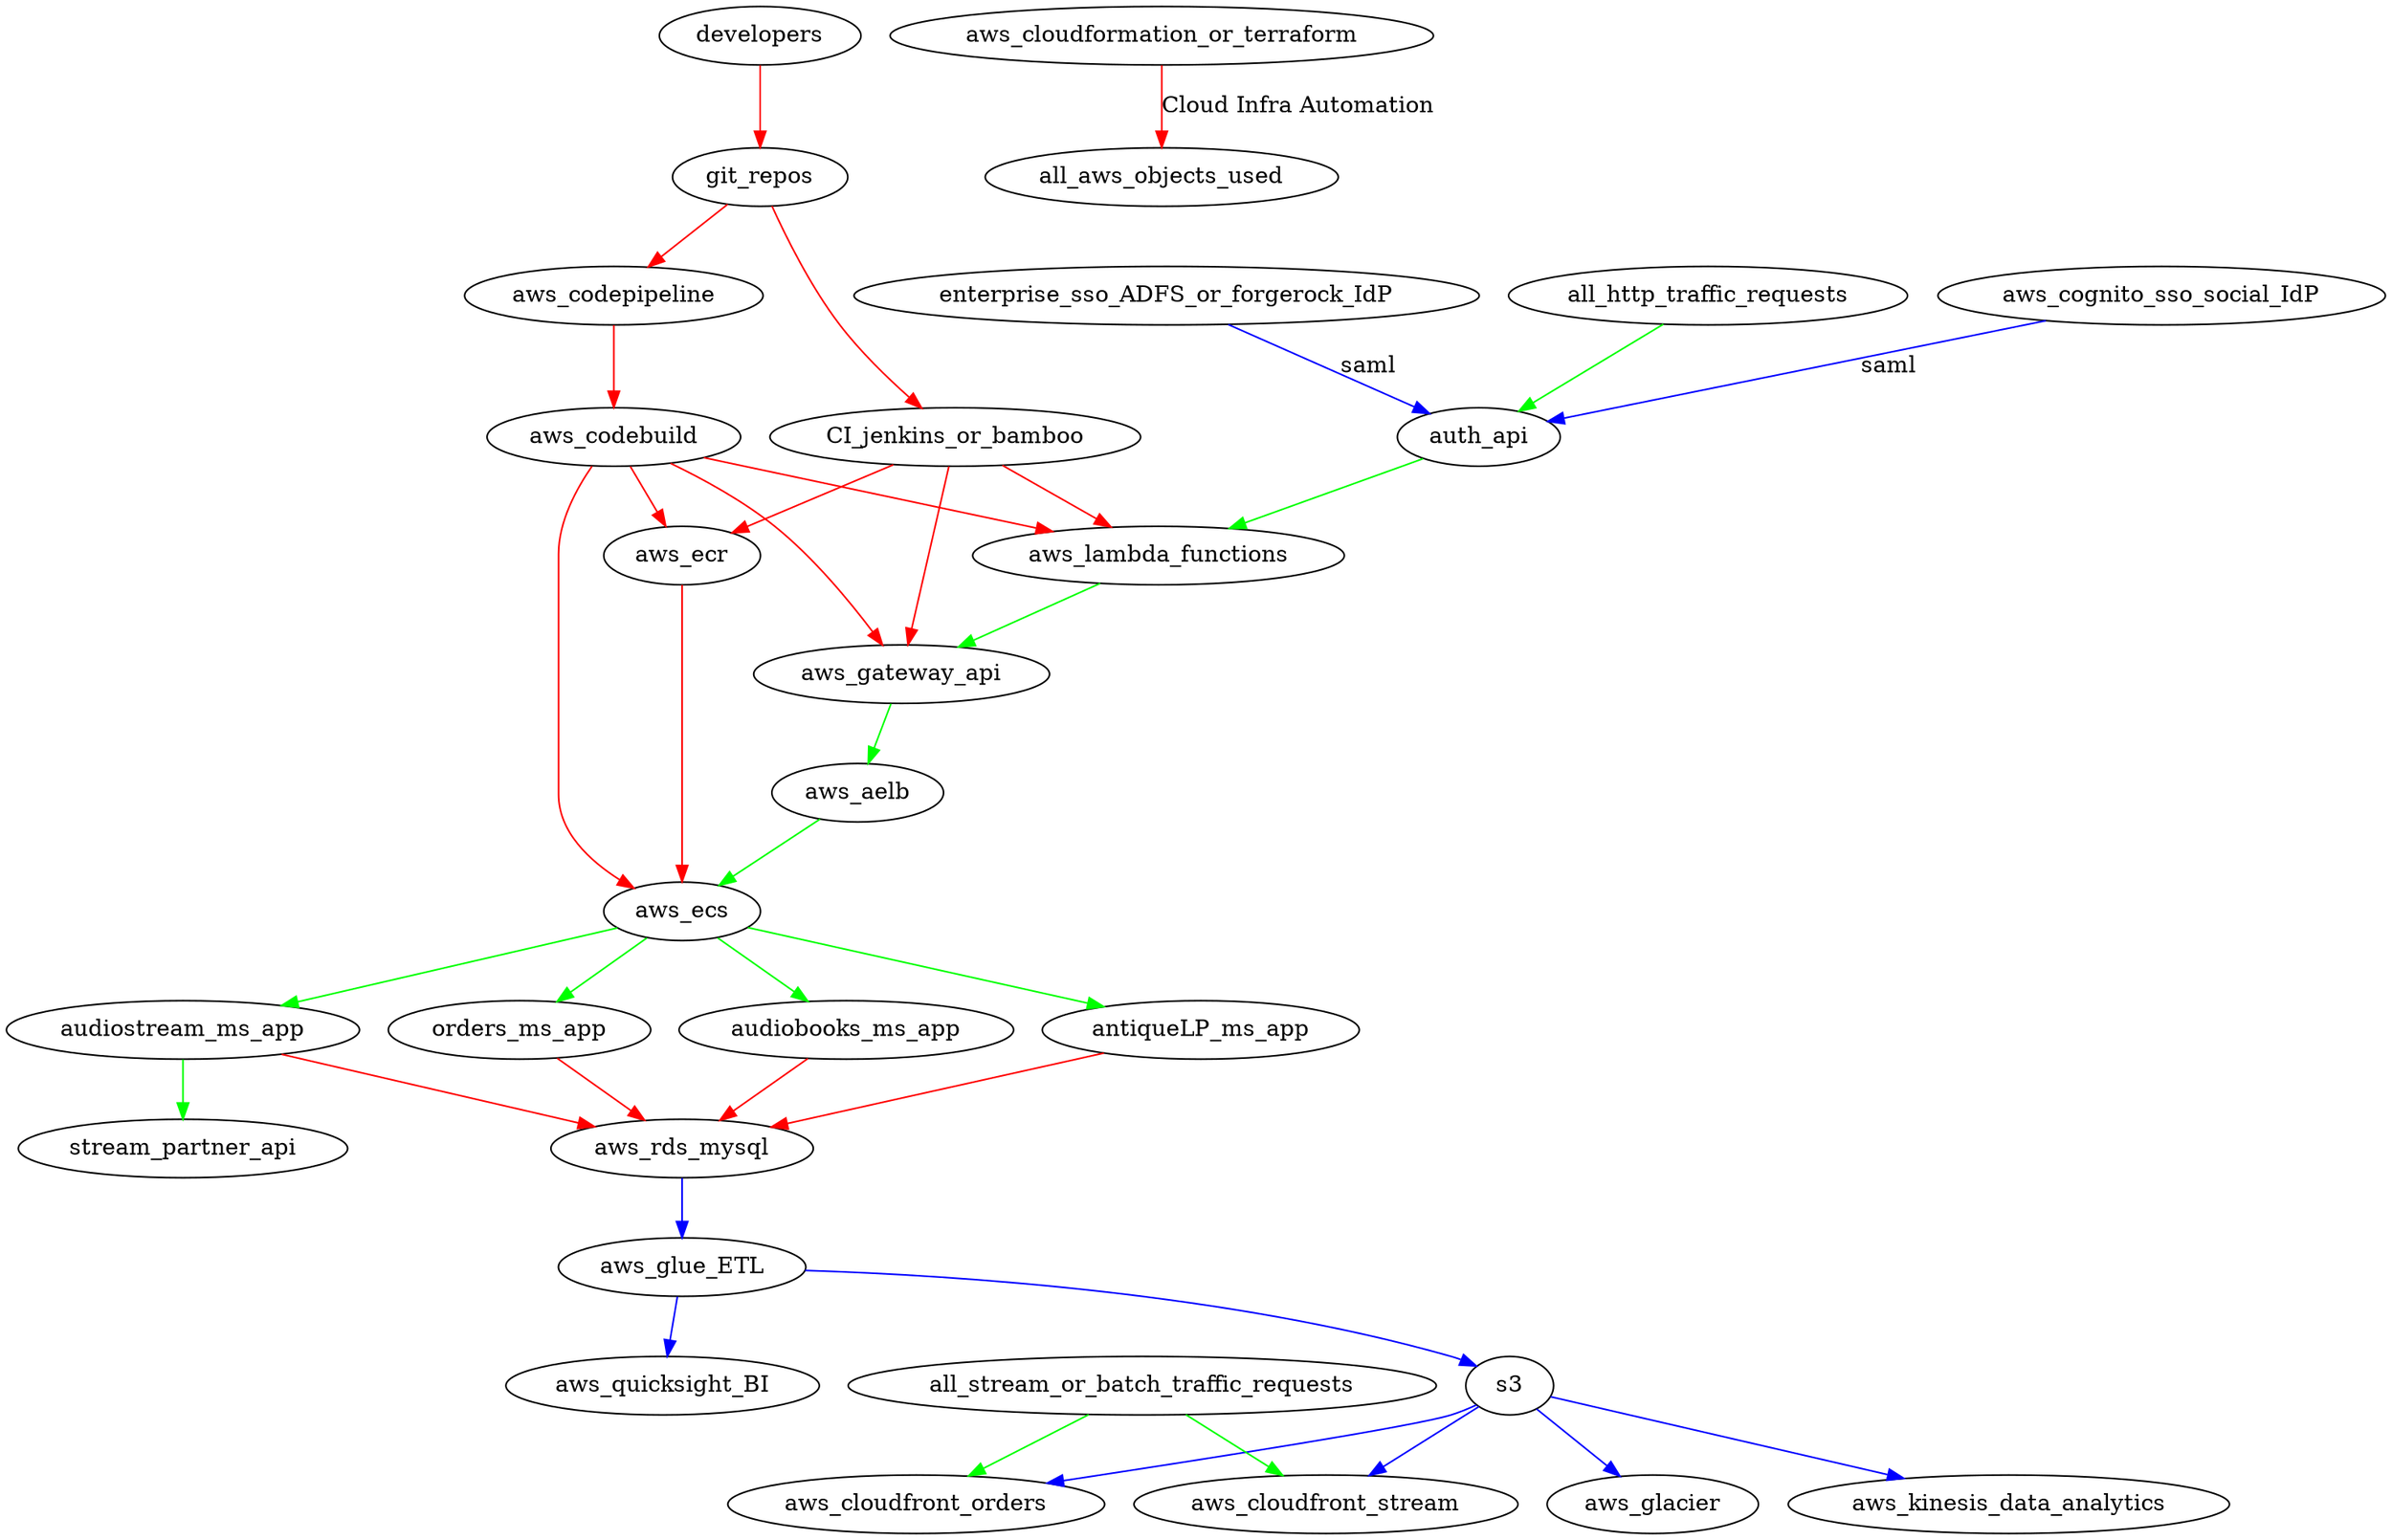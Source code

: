 digraph G {
    # aws_lambda_functions [shape=none, image="../../aws-icons/Compute_AWSLambda_LambdaFunction.png"];
    # web2 [shape=none, image="../../aws-icons/AWS_Simple_Icons_svg_eps/Compute & Networking/SVG/Compute & Networking copy_Amazon EC2 Instance.png"];
    # app [shape=none, image="../../aws-icons/AWS_Simple_Icons_svg_eps/Compute & Networking/SVG/Compute & Networking copy_Amazon EC2 Instance.png"];
    # db  [shape=none, image="../../aws-icons/AWS_Simple_Icons_svg_eps/Database/SVG/Database copy_Amazon RDS MySQL DB Instance.png"];
    # db_slave  [shape=none, image="../../aws-icons/AWS_Simple_Icons_svg_eps/Database/SVG/Database copy_Amazon RDS MySQL DB Instance.png"];
    # s3  [image="../../aws-icons/AWS_Simple_Icons_svg_eps/Storage & Content Delivery/SVG/Storage & Content Delivery_Amazon S3.png"];
    # gl  [shape=none, image="../../aws-icons/AWS_Simple_Icons_svg_eps/Storage & Content Delivery/SVG/Storage & Content Delivery_Amazon Glacier.png"];

    all_http_traffic_requests -> auth_api [color="green"];

    auth_api -> aws_lambda_functions [color="green"];

    aws_cognito_sso_social_IdP -> auth_api [label="saml" color="blue"];
    enterprise_sso_ADFS_or_forgerock_IdP -> auth_api [label="saml" color="blue"];

    aws_lambda_functions -> aws_gateway_api [color="green"];

    aws_gateway_api -> aws_aelb [color="green"];

    audiostream_ms_app  ->  stream_partner_api [color="green"];

    aws_aelb -> aws_ecs [color="green"];

    aws_ecs -> audiostream_ms_app [color="green"];
    aws_ecs -> audiobooks_ms_app [color="green"];
    aws_ecs -> antiqueLP_ms_app [color="green"];
    aws_ecs -> orders_ms_app [color="green"];

    aws_codebuild -> aws_gateway_api,aws_lambda_functions,aws_ecs [color="red"];
    aws_codepipeline -> aws_codebuild [color="red"];
    developers -> git_repos [color="red"];
    git_repos -> aws_codepipeline [color="red"];
    CI_jenkins_or_bamboo -> aws_gateway_api,aws_lambda_functions [color="red"];
    git_repos -> CI_jenkins_or_bamboo [color="red"];
    CI_jenkins_or_bamboo -> aws_ecr [color="red"];
    aws_codebuild -> aws_ecr [color="red"];
    aws_ecr -> aws_ecs [color="red"];

    aws_cloudformation_or_terraform -> all_aws_objects_used [label="Cloud Infra Automation" color="red"];

    audiostream_ms_app -> {aws_rds_mysql} [color="red"];
    audiobooks_ms_app -> {aws_rds_mysql} [color="red"];
    antiqueLP_ms_app -> {aws_rds_mysql} [color="red"];
    orders_ms_app -> {aws_rds_mysql} [color="red"];

    aws_rds_mysql -> {aws_glue_ETL} [color="blue"];
    aws_glue_ETL -> {aws_quicksight_BI} [color="blue"];

    aws_glue_ETL -> s3 [color="blue"];

    s3 -> aws_cloudfront_orders [color="blue"];
    s3 -> aws_cloudfront_stream [color="blue"];
    s3 -> aws_glacier [color="blue"];

    s3 -> aws_kinesis_data_analytics [color="blue"];

    all_stream_or_batch_traffic_requests -> aws_cloudfront_orders,aws_cloudfront_stream [color="green"];


}
